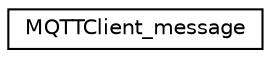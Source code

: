 digraph "Graphical Class Hierarchy"
{
 // LATEX_PDF_SIZE
  edge [fontname="Helvetica",fontsize="10",labelfontname="Helvetica",labelfontsize="10"];
  node [fontname="Helvetica",fontsize="10",shape=record];
  rankdir="LR";
  Node0 [label="MQTTClient_message",height=0.2,width=0.4,color="black", fillcolor="white", style="filled",URL="$structMQTTClient__message.html",tooltip=" "];
}
